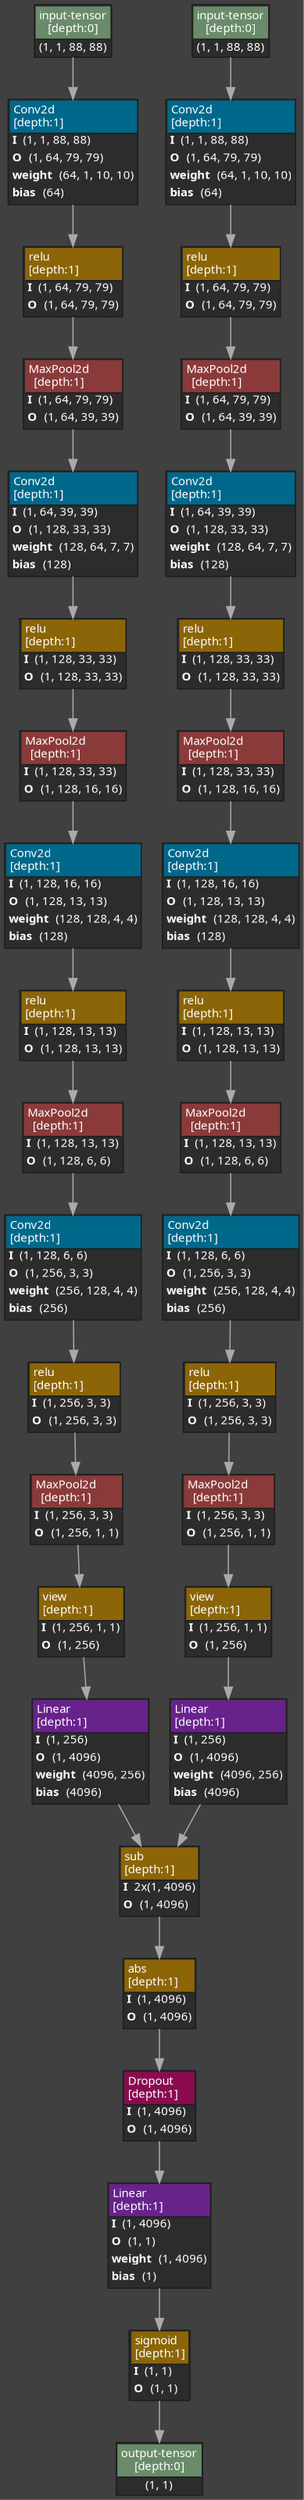 strict digraph SiameseNets {
	graph [bgcolor="#404040" fontcolor=white ordering=in rankdir=TB size="21.3,21.3"]
	node [align=left color="#1c1c1c" fillcolor="#2c2c2c" fontcolor=white fontname="Linux libertine" fontsize=10 height=0.2 margin=0 ranksep=0.1 shape=plaintext style=filled]
	edge [color="#aaaaaa" fontcolor=white fontsize=10]
	0 [label=<
                    <TABLE BORDER="1" CELLBORDER="0"
                    CELLSPACING="0" CELLPADDING="2">
                        <TR>
                            <TD BGCOLOR="darkseagreen4" ALIGN="LEFT"
                            BORDER="1" SIDES="B"
                            >input-tensor<BR ALIGN="LEFT"/>[depth:0]</TD>
                        </TR>
                        <TR>
                            <TD>(1, 1, 88, 88)</TD>
                        </TR>
                        
                    </TABLE>>]
	1 [label=<
                    <TABLE BORDER="1" CELLBORDER="0"
                    CELLSPACING="0" CELLPADDING="2">
                        <TR>
                            <TD BGCOLOR="darkseagreen4" ALIGN="LEFT"
                            BORDER="1" SIDES="B"
                            >input-tensor<BR ALIGN="LEFT"/>[depth:0]</TD>
                        </TR>
                        <TR>
                            <TD>(1, 1, 88, 88)</TD>
                        </TR>
                        
                    </TABLE>>]
	2 [label=<
                    <TABLE BORDER="1" CELLBORDER="0"
                    CELLSPACING="0" CELLPADDING="2">
                        <TR>
                            <TD BGCOLOR="deepskyblue4" ALIGN="LEFT"
                            BORDER="1" SIDES="B"
                            >Conv2d<BR ALIGN="LEFT"/>[depth:1]</TD>
                        </TR>
                        <TR>
                            <TD ALIGN="LEFT"><B>I</B> (1, 1, 88, 88)</TD>
                        </TR>
                        <TR>
                            <TD ALIGN="LEFT"><B>O</B> (1, 64, 79, 79)</TD>
                        </TR>
                                        <TR>
                    <TD ALIGN="LEFT"><B>weight</B> (64, 1, 10, 10)</TD>
                </TR>
                <TR>
                    <TD ALIGN="LEFT"><B>bias</B> (64)</TD>
                </TR>
                    </TABLE>>]
	3 [label=<
                    <TABLE BORDER="1" CELLBORDER="0"
                    CELLSPACING="0" CELLPADDING="2">
                        <TR>
                            <TD BGCOLOR="darkgoldenrod4" ALIGN="LEFT"
                            BORDER="1" SIDES="B"
                            >relu<BR ALIGN="LEFT"/>[depth:1]</TD>
                        </TR>
                        <TR>
                            <TD ALIGN="LEFT"><B>I</B> (1, 64, 79, 79)</TD>
                        </TR>
                        <TR>
                            <TD ALIGN="LEFT"><B>O</B> (1, 64, 79, 79)</TD>
                        </TR>
                        
                    </TABLE>>]
	4 [label=<
                    <TABLE BORDER="1" CELLBORDER="0"
                    CELLSPACING="0" CELLPADDING="2">
                        <TR>
                            <TD BGCOLOR="indianred4" ALIGN="LEFT"
                            BORDER="1" SIDES="B"
                            >MaxPool2d<BR ALIGN="LEFT"/>[depth:1]</TD>
                        </TR>
                        <TR>
                            <TD ALIGN="LEFT"><B>I</B> (1, 64, 79, 79)</TD>
                        </TR>
                        <TR>
                            <TD ALIGN="LEFT"><B>O</B> (1, 64, 39, 39)</TD>
                        </TR>
                        
                    </TABLE>>]
	5 [label=<
                    <TABLE BORDER="1" CELLBORDER="0"
                    CELLSPACING="0" CELLPADDING="2">
                        <TR>
                            <TD BGCOLOR="deepskyblue4" ALIGN="LEFT"
                            BORDER="1" SIDES="B"
                            >Conv2d<BR ALIGN="LEFT"/>[depth:1]</TD>
                        </TR>
                        <TR>
                            <TD ALIGN="LEFT"><B>I</B> (1, 64, 39, 39)</TD>
                        </TR>
                        <TR>
                            <TD ALIGN="LEFT"><B>O</B> (1, 128, 33, 33)</TD>
                        </TR>
                                        <TR>
                    <TD ALIGN="LEFT"><B>weight</B> (128, 64, 7, 7)</TD>
                </TR>
                <TR>
                    <TD ALIGN="LEFT"><B>bias</B> (128)</TD>
                </TR>
                    </TABLE>>]
	6 [label=<
                    <TABLE BORDER="1" CELLBORDER="0"
                    CELLSPACING="0" CELLPADDING="2">
                        <TR>
                            <TD BGCOLOR="darkgoldenrod4" ALIGN="LEFT"
                            BORDER="1" SIDES="B"
                            >relu<BR ALIGN="LEFT"/>[depth:1]</TD>
                        </TR>
                        <TR>
                            <TD ALIGN="LEFT"><B>I</B> (1, 128, 33, 33)</TD>
                        </TR>
                        <TR>
                            <TD ALIGN="LEFT"><B>O</B> (1, 128, 33, 33)</TD>
                        </TR>
                        
                    </TABLE>>]
	7 [label=<
                    <TABLE BORDER="1" CELLBORDER="0"
                    CELLSPACING="0" CELLPADDING="2">
                        <TR>
                            <TD BGCOLOR="indianred4" ALIGN="LEFT"
                            BORDER="1" SIDES="B"
                            >MaxPool2d<BR ALIGN="LEFT"/>[depth:1]</TD>
                        </TR>
                        <TR>
                            <TD ALIGN="LEFT"><B>I</B> (1, 128, 33, 33)</TD>
                        </TR>
                        <TR>
                            <TD ALIGN="LEFT"><B>O</B> (1, 128, 16, 16)</TD>
                        </TR>
                        
                    </TABLE>>]
	8 [label=<
                    <TABLE BORDER="1" CELLBORDER="0"
                    CELLSPACING="0" CELLPADDING="2">
                        <TR>
                            <TD BGCOLOR="deepskyblue4" ALIGN="LEFT"
                            BORDER="1" SIDES="B"
                            >Conv2d<BR ALIGN="LEFT"/>[depth:1]</TD>
                        </TR>
                        <TR>
                            <TD ALIGN="LEFT"><B>I</B> (1, 128, 16, 16)</TD>
                        </TR>
                        <TR>
                            <TD ALIGN="LEFT"><B>O</B> (1, 128, 13, 13)</TD>
                        </TR>
                                        <TR>
                    <TD ALIGN="LEFT"><B>weight</B> (128, 128, 4, 4)</TD>
                </TR>
                <TR>
                    <TD ALIGN="LEFT"><B>bias</B> (128)</TD>
                </TR>
                    </TABLE>>]
	9 [label=<
                    <TABLE BORDER="1" CELLBORDER="0"
                    CELLSPACING="0" CELLPADDING="2">
                        <TR>
                            <TD BGCOLOR="darkgoldenrod4" ALIGN="LEFT"
                            BORDER="1" SIDES="B"
                            >relu<BR ALIGN="LEFT"/>[depth:1]</TD>
                        </TR>
                        <TR>
                            <TD ALIGN="LEFT"><B>I</B> (1, 128, 13, 13)</TD>
                        </TR>
                        <TR>
                            <TD ALIGN="LEFT"><B>O</B> (1, 128, 13, 13)</TD>
                        </TR>
                        
                    </TABLE>>]
	10 [label=<
                    <TABLE BORDER="1" CELLBORDER="0"
                    CELLSPACING="0" CELLPADDING="2">
                        <TR>
                            <TD BGCOLOR="indianred4" ALIGN="LEFT"
                            BORDER="1" SIDES="B"
                            >MaxPool2d<BR ALIGN="LEFT"/>[depth:1]</TD>
                        </TR>
                        <TR>
                            <TD ALIGN="LEFT"><B>I</B> (1, 128, 13, 13)</TD>
                        </TR>
                        <TR>
                            <TD ALIGN="LEFT"><B>O</B> (1, 128, 6, 6)</TD>
                        </TR>
                        
                    </TABLE>>]
	11 [label=<
                    <TABLE BORDER="1" CELLBORDER="0"
                    CELLSPACING="0" CELLPADDING="2">
                        <TR>
                            <TD BGCOLOR="deepskyblue4" ALIGN="LEFT"
                            BORDER="1" SIDES="B"
                            >Conv2d<BR ALIGN="LEFT"/>[depth:1]</TD>
                        </TR>
                        <TR>
                            <TD ALIGN="LEFT"><B>I</B> (1, 128, 6, 6)</TD>
                        </TR>
                        <TR>
                            <TD ALIGN="LEFT"><B>O</B> (1, 256, 3, 3)</TD>
                        </TR>
                                        <TR>
                    <TD ALIGN="LEFT"><B>weight</B> (256, 128, 4, 4)</TD>
                </TR>
                <TR>
                    <TD ALIGN="LEFT"><B>bias</B> (256)</TD>
                </TR>
                    </TABLE>>]
	12 [label=<
                    <TABLE BORDER="1" CELLBORDER="0"
                    CELLSPACING="0" CELLPADDING="2">
                        <TR>
                            <TD BGCOLOR="darkgoldenrod4" ALIGN="LEFT"
                            BORDER="1" SIDES="B"
                            >relu<BR ALIGN="LEFT"/>[depth:1]</TD>
                        </TR>
                        <TR>
                            <TD ALIGN="LEFT"><B>I</B> (1, 256, 3, 3)</TD>
                        </TR>
                        <TR>
                            <TD ALIGN="LEFT"><B>O</B> (1, 256, 3, 3)</TD>
                        </TR>
                        
                    </TABLE>>]
	13 [label=<
                    <TABLE BORDER="1" CELLBORDER="0"
                    CELLSPACING="0" CELLPADDING="2">
                        <TR>
                            <TD BGCOLOR="indianred4" ALIGN="LEFT"
                            BORDER="1" SIDES="B"
                            >MaxPool2d<BR ALIGN="LEFT"/>[depth:1]</TD>
                        </TR>
                        <TR>
                            <TD ALIGN="LEFT"><B>I</B> (1, 256, 3, 3)</TD>
                        </TR>
                        <TR>
                            <TD ALIGN="LEFT"><B>O</B> (1, 256, 1, 1)</TD>
                        </TR>
                        
                    </TABLE>>]
	14 [label=<
                    <TABLE BORDER="1" CELLBORDER="0"
                    CELLSPACING="0" CELLPADDING="2">
                        <TR>
                            <TD BGCOLOR="deepskyblue4" ALIGN="LEFT"
                            BORDER="1" SIDES="B"
                            >Conv2d<BR ALIGN="LEFT"/>[depth:1]</TD>
                        </TR>
                        <TR>
                            <TD ALIGN="LEFT"><B>I</B> (1, 1, 88, 88)</TD>
                        </TR>
                        <TR>
                            <TD ALIGN="LEFT"><B>O</B> (1, 64, 79, 79)</TD>
                        </TR>
                                        <TR>
                    <TD ALIGN="LEFT"><B>weight</B> (64, 1, 10, 10)</TD>
                </TR>
                <TR>
                    <TD ALIGN="LEFT"><B>bias</B> (64)</TD>
                </TR>
                    </TABLE>>]
	15 [label=<
                    <TABLE BORDER="1" CELLBORDER="0"
                    CELLSPACING="0" CELLPADDING="2">
                        <TR>
                            <TD BGCOLOR="darkgoldenrod4" ALIGN="LEFT"
                            BORDER="1" SIDES="B"
                            >relu<BR ALIGN="LEFT"/>[depth:1]</TD>
                        </TR>
                        <TR>
                            <TD ALIGN="LEFT"><B>I</B> (1, 64, 79, 79)</TD>
                        </TR>
                        <TR>
                            <TD ALIGN="LEFT"><B>O</B> (1, 64, 79, 79)</TD>
                        </TR>
                        
                    </TABLE>>]
	16 [label=<
                    <TABLE BORDER="1" CELLBORDER="0"
                    CELLSPACING="0" CELLPADDING="2">
                        <TR>
                            <TD BGCOLOR="indianred4" ALIGN="LEFT"
                            BORDER="1" SIDES="B"
                            >MaxPool2d<BR ALIGN="LEFT"/>[depth:1]</TD>
                        </TR>
                        <TR>
                            <TD ALIGN="LEFT"><B>I</B> (1, 64, 79, 79)</TD>
                        </TR>
                        <TR>
                            <TD ALIGN="LEFT"><B>O</B> (1, 64, 39, 39)</TD>
                        </TR>
                        
                    </TABLE>>]
	17 [label=<
                    <TABLE BORDER="1" CELLBORDER="0"
                    CELLSPACING="0" CELLPADDING="2">
                        <TR>
                            <TD BGCOLOR="deepskyblue4" ALIGN="LEFT"
                            BORDER="1" SIDES="B"
                            >Conv2d<BR ALIGN="LEFT"/>[depth:1]</TD>
                        </TR>
                        <TR>
                            <TD ALIGN="LEFT"><B>I</B> (1, 64, 39, 39)</TD>
                        </TR>
                        <TR>
                            <TD ALIGN="LEFT"><B>O</B> (1, 128, 33, 33)</TD>
                        </TR>
                                        <TR>
                    <TD ALIGN="LEFT"><B>weight</B> (128, 64, 7, 7)</TD>
                </TR>
                <TR>
                    <TD ALIGN="LEFT"><B>bias</B> (128)</TD>
                </TR>
                    </TABLE>>]
	18 [label=<
                    <TABLE BORDER="1" CELLBORDER="0"
                    CELLSPACING="0" CELLPADDING="2">
                        <TR>
                            <TD BGCOLOR="darkgoldenrod4" ALIGN="LEFT"
                            BORDER="1" SIDES="B"
                            >relu<BR ALIGN="LEFT"/>[depth:1]</TD>
                        </TR>
                        <TR>
                            <TD ALIGN="LEFT"><B>I</B> (1, 128, 33, 33)</TD>
                        </TR>
                        <TR>
                            <TD ALIGN="LEFT"><B>O</B> (1, 128, 33, 33)</TD>
                        </TR>
                        
                    </TABLE>>]
	19 [label=<
                    <TABLE BORDER="1" CELLBORDER="0"
                    CELLSPACING="0" CELLPADDING="2">
                        <TR>
                            <TD BGCOLOR="indianred4" ALIGN="LEFT"
                            BORDER="1" SIDES="B"
                            >MaxPool2d<BR ALIGN="LEFT"/>[depth:1]</TD>
                        </TR>
                        <TR>
                            <TD ALIGN="LEFT"><B>I</B> (1, 128, 33, 33)</TD>
                        </TR>
                        <TR>
                            <TD ALIGN="LEFT"><B>O</B> (1, 128, 16, 16)</TD>
                        </TR>
                        
                    </TABLE>>]
	20 [label=<
                    <TABLE BORDER="1" CELLBORDER="0"
                    CELLSPACING="0" CELLPADDING="2">
                        <TR>
                            <TD BGCOLOR="deepskyblue4" ALIGN="LEFT"
                            BORDER="1" SIDES="B"
                            >Conv2d<BR ALIGN="LEFT"/>[depth:1]</TD>
                        </TR>
                        <TR>
                            <TD ALIGN="LEFT"><B>I</B> (1, 128, 16, 16)</TD>
                        </TR>
                        <TR>
                            <TD ALIGN="LEFT"><B>O</B> (1, 128, 13, 13)</TD>
                        </TR>
                                        <TR>
                    <TD ALIGN="LEFT"><B>weight</B> (128, 128, 4, 4)</TD>
                </TR>
                <TR>
                    <TD ALIGN="LEFT"><B>bias</B> (128)</TD>
                </TR>
                    </TABLE>>]
	21 [label=<
                    <TABLE BORDER="1" CELLBORDER="0"
                    CELLSPACING="0" CELLPADDING="2">
                        <TR>
                            <TD BGCOLOR="darkgoldenrod4" ALIGN="LEFT"
                            BORDER="1" SIDES="B"
                            >relu<BR ALIGN="LEFT"/>[depth:1]</TD>
                        </TR>
                        <TR>
                            <TD ALIGN="LEFT"><B>I</B> (1, 128, 13, 13)</TD>
                        </TR>
                        <TR>
                            <TD ALIGN="LEFT"><B>O</B> (1, 128, 13, 13)</TD>
                        </TR>
                        
                    </TABLE>>]
	22 [label=<
                    <TABLE BORDER="1" CELLBORDER="0"
                    CELLSPACING="0" CELLPADDING="2">
                        <TR>
                            <TD BGCOLOR="indianred4" ALIGN="LEFT"
                            BORDER="1" SIDES="B"
                            >MaxPool2d<BR ALIGN="LEFT"/>[depth:1]</TD>
                        </TR>
                        <TR>
                            <TD ALIGN="LEFT"><B>I</B> (1, 128, 13, 13)</TD>
                        </TR>
                        <TR>
                            <TD ALIGN="LEFT"><B>O</B> (1, 128, 6, 6)</TD>
                        </TR>
                        
                    </TABLE>>]
	23 [label=<
                    <TABLE BORDER="1" CELLBORDER="0"
                    CELLSPACING="0" CELLPADDING="2">
                        <TR>
                            <TD BGCOLOR="deepskyblue4" ALIGN="LEFT"
                            BORDER="1" SIDES="B"
                            >Conv2d<BR ALIGN="LEFT"/>[depth:1]</TD>
                        </TR>
                        <TR>
                            <TD ALIGN="LEFT"><B>I</B> (1, 128, 6, 6)</TD>
                        </TR>
                        <TR>
                            <TD ALIGN="LEFT"><B>O</B> (1, 256, 3, 3)</TD>
                        </TR>
                                        <TR>
                    <TD ALIGN="LEFT"><B>weight</B> (256, 128, 4, 4)</TD>
                </TR>
                <TR>
                    <TD ALIGN="LEFT"><B>bias</B> (256)</TD>
                </TR>
                    </TABLE>>]
	24 [label=<
                    <TABLE BORDER="1" CELLBORDER="0"
                    CELLSPACING="0" CELLPADDING="2">
                        <TR>
                            <TD BGCOLOR="darkgoldenrod4" ALIGN="LEFT"
                            BORDER="1" SIDES="B"
                            >relu<BR ALIGN="LEFT"/>[depth:1]</TD>
                        </TR>
                        <TR>
                            <TD ALIGN="LEFT"><B>I</B> (1, 256, 3, 3)</TD>
                        </TR>
                        <TR>
                            <TD ALIGN="LEFT"><B>O</B> (1, 256, 3, 3)</TD>
                        </TR>
                        
                    </TABLE>>]
	25 [label=<
                    <TABLE BORDER="1" CELLBORDER="0"
                    CELLSPACING="0" CELLPADDING="2">
                        <TR>
                            <TD BGCOLOR="indianred4" ALIGN="LEFT"
                            BORDER="1" SIDES="B"
                            >MaxPool2d<BR ALIGN="LEFT"/>[depth:1]</TD>
                        </TR>
                        <TR>
                            <TD ALIGN="LEFT"><B>I</B> (1, 256, 3, 3)</TD>
                        </TR>
                        <TR>
                            <TD ALIGN="LEFT"><B>O</B> (1, 256, 1, 1)</TD>
                        </TR>
                        
                    </TABLE>>]
	26 [label=<
                    <TABLE BORDER="1" CELLBORDER="0"
                    CELLSPACING="0" CELLPADDING="2">
                        <TR>
                            <TD BGCOLOR="darkgoldenrod4" ALIGN="LEFT"
                            BORDER="1" SIDES="B"
                            >view<BR ALIGN="LEFT"/>[depth:1]</TD>
                        </TR>
                        <TR>
                            <TD ALIGN="LEFT"><B>I</B> (1, 256, 1, 1)</TD>
                        </TR>
                        <TR>
                            <TD ALIGN="LEFT"><B>O</B> (1, 256)</TD>
                        </TR>
                        
                    </TABLE>>]
	27 [label=<
                    <TABLE BORDER="1" CELLBORDER="0"
                    CELLSPACING="0" CELLPADDING="2">
                        <TR>
                            <TD BGCOLOR="darkgoldenrod4" ALIGN="LEFT"
                            BORDER="1" SIDES="B"
                            >view<BR ALIGN="LEFT"/>[depth:1]</TD>
                        </TR>
                        <TR>
                            <TD ALIGN="LEFT"><B>I</B> (1, 256, 1, 1)</TD>
                        </TR>
                        <TR>
                            <TD ALIGN="LEFT"><B>O</B> (1, 256)</TD>
                        </TR>
                        
                    </TABLE>>]
	28 [label=<
                    <TABLE BORDER="1" CELLBORDER="0"
                    CELLSPACING="0" CELLPADDING="2">
                        <TR>
                            <TD BGCOLOR="darkorchid4" ALIGN="LEFT"
                            BORDER="1" SIDES="B"
                            >Linear<BR ALIGN="LEFT"/>[depth:1]</TD>
                        </TR>
                        <TR>
                            <TD ALIGN="LEFT"><B>I</B> (1, 256)</TD>
                        </TR>
                        <TR>
                            <TD ALIGN="LEFT"><B>O</B> (1, 4096)</TD>
                        </TR>
                                        <TR>
                    <TD ALIGN="LEFT"><B>weight</B> (4096, 256)</TD>
                </TR>
                <TR>
                    <TD ALIGN="LEFT"><B>bias</B> (4096)</TD>
                </TR>
                    </TABLE>>]
	29 [label=<
                    <TABLE BORDER="1" CELLBORDER="0"
                    CELLSPACING="0" CELLPADDING="2">
                        <TR>
                            <TD BGCOLOR="darkorchid4" ALIGN="LEFT"
                            BORDER="1" SIDES="B"
                            >Linear<BR ALIGN="LEFT"/>[depth:1]</TD>
                        </TR>
                        <TR>
                            <TD ALIGN="LEFT"><B>I</B> (1, 256)</TD>
                        </TR>
                        <TR>
                            <TD ALIGN="LEFT"><B>O</B> (1, 4096)</TD>
                        </TR>
                                        <TR>
                    <TD ALIGN="LEFT"><B>weight</B> (4096, 256)</TD>
                </TR>
                <TR>
                    <TD ALIGN="LEFT"><B>bias</B> (4096)</TD>
                </TR>
                    </TABLE>>]
	30 [label=<
                    <TABLE BORDER="1" CELLBORDER="0"
                    CELLSPACING="0" CELLPADDING="2">
                        <TR>
                            <TD BGCOLOR="darkgoldenrod4" ALIGN="LEFT"
                            BORDER="1" SIDES="B"
                            >sub<BR ALIGN="LEFT"/>[depth:1]</TD>
                        </TR>
                        <TR>
                            <TD ALIGN="LEFT"><B>I</B> 2x(1, 4096)</TD>
                        </TR>
                        <TR>
                            <TD ALIGN="LEFT"><B>O</B> (1, 4096)</TD>
                        </TR>
                        
                    </TABLE>>]
	31 [label=<
                    <TABLE BORDER="1" CELLBORDER="0"
                    CELLSPACING="0" CELLPADDING="2">
                        <TR>
                            <TD BGCOLOR="darkgoldenrod4" ALIGN="LEFT"
                            BORDER="1" SIDES="B"
                            >abs<BR ALIGN="LEFT"/>[depth:1]</TD>
                        </TR>
                        <TR>
                            <TD ALIGN="LEFT"><B>I</B> (1, 4096)</TD>
                        </TR>
                        <TR>
                            <TD ALIGN="LEFT"><B>O</B> (1, 4096)</TD>
                        </TR>
                        
                    </TABLE>>]
	32 [label=<
                    <TABLE BORDER="1" CELLBORDER="0"
                    CELLSPACING="0" CELLPADDING="2">
                        <TR>
                            <TD BGCOLOR="deeppink4" ALIGN="LEFT"
                            BORDER="1" SIDES="B"
                            >Dropout<BR ALIGN="LEFT"/>[depth:1]</TD>
                        </TR>
                        <TR>
                            <TD ALIGN="LEFT"><B>I</B> (1, 4096)</TD>
                        </TR>
                        <TR>
                            <TD ALIGN="LEFT"><B>O</B> (1, 4096)</TD>
                        </TR>
                        
                    </TABLE>>]
	33 [label=<
                    <TABLE BORDER="1" CELLBORDER="0"
                    CELLSPACING="0" CELLPADDING="2">
                        <TR>
                            <TD BGCOLOR="darkorchid4" ALIGN="LEFT"
                            BORDER="1" SIDES="B"
                            >Linear<BR ALIGN="LEFT"/>[depth:1]</TD>
                        </TR>
                        <TR>
                            <TD ALIGN="LEFT"><B>I</B> (1, 4096)</TD>
                        </TR>
                        <TR>
                            <TD ALIGN="LEFT"><B>O</B> (1, 1)</TD>
                        </TR>
                                        <TR>
                    <TD ALIGN="LEFT"><B>weight</B> (1, 4096)</TD>
                </TR>
                <TR>
                    <TD ALIGN="LEFT"><B>bias</B> (1)</TD>
                </TR>
                    </TABLE>>]
	34 [label=<
                    <TABLE BORDER="1" CELLBORDER="0"
                    CELLSPACING="0" CELLPADDING="2">
                        <TR>
                            <TD BGCOLOR="darkgoldenrod4" ALIGN="LEFT"
                            BORDER="1" SIDES="B"
                            >sigmoid<BR ALIGN="LEFT"/>[depth:1]</TD>
                        </TR>
                        <TR>
                            <TD ALIGN="LEFT"><B>I</B> (1, 1)</TD>
                        </TR>
                        <TR>
                            <TD ALIGN="LEFT"><B>O</B> (1, 1)</TD>
                        </TR>
                        
                    </TABLE>>]
	35 [label=<
                    <TABLE BORDER="1" CELLBORDER="0"
                    CELLSPACING="0" CELLPADDING="2">
                        <TR>
                            <TD BGCOLOR="darkseagreen4" ALIGN="LEFT"
                            BORDER="1" SIDES="B"
                            >output-tensor<BR ALIGN="LEFT"/>[depth:0]</TD>
                        </TR>
                        <TR>
                            <TD>(1, 1)</TD>
                        </TR>
                        
                    </TABLE>>]
	0 -> 2
	1 -> 14
	2 -> 3
	3 -> 4
	4 -> 5
	5 -> 6
	6 -> 7
	7 -> 8
	8 -> 9
	9 -> 10
	10 -> 11
	11 -> 12
	12 -> 13
	13 -> 26
	14 -> 15
	15 -> 16
	16 -> 17
	17 -> 18
	18 -> 19
	19 -> 20
	20 -> 21
	21 -> 22
	22 -> 23
	23 -> 24
	24 -> 25
	25 -> 27
	26 -> 28
	27 -> 29
	28 -> 30
	29 -> 30
	30 -> 31
	31 -> 32
	32 -> 33
	33 -> 34
	34 -> 35
}
